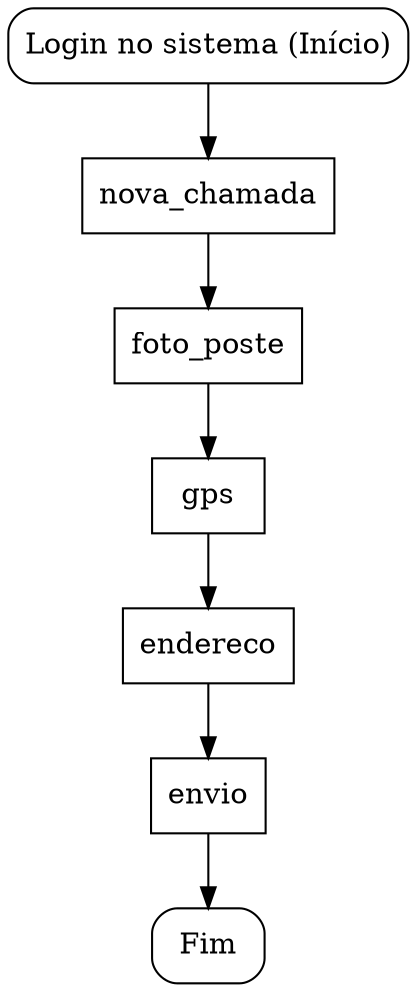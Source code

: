 // apt-get install graphviz
//$ cat mer.dot | dot -Tsvg > mer.svg
//$ cat mer.dot | dot -Tjpg > mer.jpg
digraph {
    node[shape="box", style="rounded"]
       start; end;
    node[shape="rectangle", style=""]
        nova_chamada; foto_poste; gps; endereco; envio;

    start[label="Login no sistema (Início)"]
    end[label="Fim"]

    start -> nova_chamada -> foto_poste -> gps -> endereco -> envio -> end;

}
